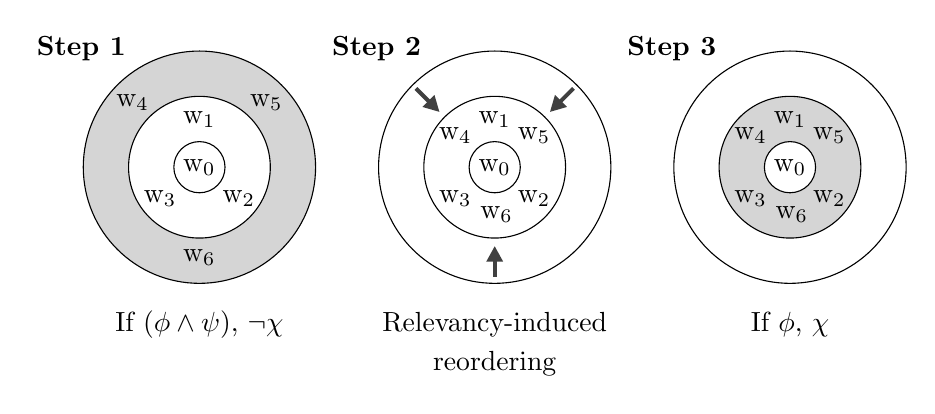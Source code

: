 \begin{tikzpicture}
	\coordinate (O) at (0,0);
    \node at (-1.5,1.5) {\textbf{Step 1}};
	\draw[fill=gray!33] (O) circle (1.475);
	\draw[fill=white] (O) circle (0.9);
	\draw[fill=white] (O) circle (0.325)node {w$_0$};

	\node at (0,0.6) {w$_1$};
	\node at (0.5,-0.4) {w$_2$};
	\node at (-0.5,-0.4) {w$_3$};
	
	\node at (-0.85,0.825) {w$_4$};
	\node at (0.85,0.825) {w$_5$};
	\node at (0,-1.15) {w$_6$};
	
	\node at (0,-2) {If $(\phi\land\psi)$, $\neg\chi$};
	
	
	\begin{scope}[xshift=37.5mm]
		\coordinate (O) at (0,0);
	    \node at (-1.5,1.5) {\textbf{Step 2}};
		\draw[fill=white] (O) circle (1.475);
		\draw[fill=white] (O) circle (0.9);
		\draw[fill=white] (O) circle (0.325)node {w$_0$};
	
		\node at (0,0.6) {w$_1$};
		\node at (0.5,-0.4) {w$_2$};
		\node at (-0.5,-0.4) {w$_3$};
	
		\node at (0.025,-0.6) {w$_6$};
		\node at (-0.5,0.4) {w$_4$};
		\node at (0.5,0.4) {w$_5$};
	
		\node at (0,-2) {Relevancy-induced};
		\node at (0,-2.5) {reordering};
		
		\draw[color=black!75,line width=0.5mm,>={Triangle[length=2mm,width=2mm]},<-] (0.7,0.7) --(1,1);
		\draw[color=black!75,line width=0.5mm,>={Triangle[length=2mm,width=2mm]},<-] (-0.7,0.7) -- (-1,1);
		\draw[color=black!75,line width=0.5mm,>={Triangle[length=2mm,width=2mm]},<-] (0,-1) -- (0,-1.4);
		
	
	\begin{scope}[xshift=37.5mm]
		\coordinate (O) at (0,0);
	    \node at (-1.5,1.5) {\textbf{Step 3}};
		\draw[fill=white] (O) circle (1.475);
		\draw[fill=gray!33] (O) circle (0.9);
		\draw[fill=white] (O) circle (0.325)node {w$_0$};
	
	\node at (0,0.6) {w$_1$};
	\node at (0.5,-0.4) {w$_2$};
	\node at (-0.5,-0.4) {w$_3$};
	
	\node at (-0.5,0.4) {w$_4$};
	\node at (0.5,0.4) {w$_5$};
	\node at (0.025,-0.6) {w$_6$};
	
		\node at (0,-2) {If $\phi$, $\chi$};
	\end{scope}
	\end{scope}
\end{tikzpicture}